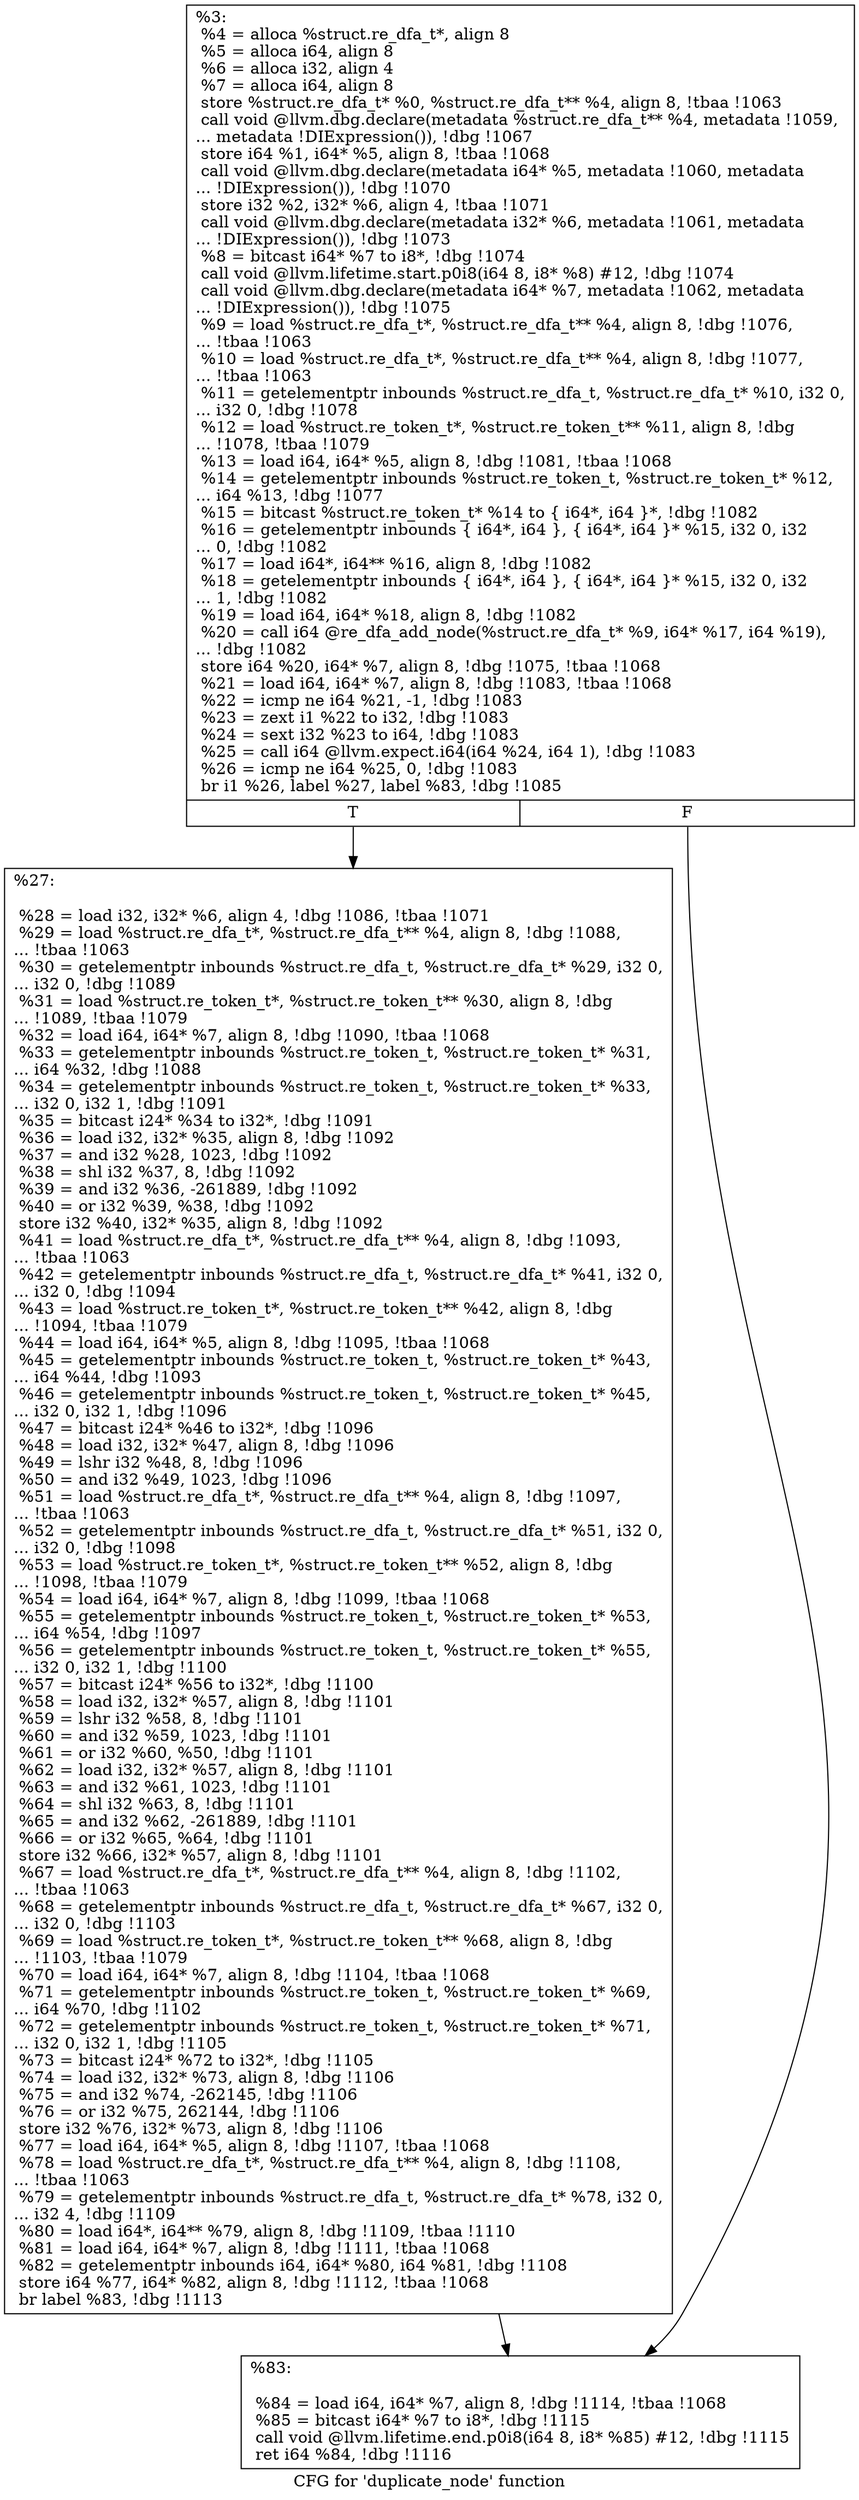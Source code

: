 digraph "CFG for 'duplicate_node' function" {
	label="CFG for 'duplicate_node' function";

	Node0xb97a50 [shape=record,label="{%3:\l  %4 = alloca %struct.re_dfa_t*, align 8\l  %5 = alloca i64, align 8\l  %6 = alloca i32, align 4\l  %7 = alloca i64, align 8\l  store %struct.re_dfa_t* %0, %struct.re_dfa_t** %4, align 8, !tbaa !1063\l  call void @llvm.dbg.declare(metadata %struct.re_dfa_t** %4, metadata !1059,\l... metadata !DIExpression()), !dbg !1067\l  store i64 %1, i64* %5, align 8, !tbaa !1068\l  call void @llvm.dbg.declare(metadata i64* %5, metadata !1060, metadata\l... !DIExpression()), !dbg !1070\l  store i32 %2, i32* %6, align 4, !tbaa !1071\l  call void @llvm.dbg.declare(metadata i32* %6, metadata !1061, metadata\l... !DIExpression()), !dbg !1073\l  %8 = bitcast i64* %7 to i8*, !dbg !1074\l  call void @llvm.lifetime.start.p0i8(i64 8, i8* %8) #12, !dbg !1074\l  call void @llvm.dbg.declare(metadata i64* %7, metadata !1062, metadata\l... !DIExpression()), !dbg !1075\l  %9 = load %struct.re_dfa_t*, %struct.re_dfa_t** %4, align 8, !dbg !1076,\l... !tbaa !1063\l  %10 = load %struct.re_dfa_t*, %struct.re_dfa_t** %4, align 8, !dbg !1077,\l... !tbaa !1063\l  %11 = getelementptr inbounds %struct.re_dfa_t, %struct.re_dfa_t* %10, i32 0,\l... i32 0, !dbg !1078\l  %12 = load %struct.re_token_t*, %struct.re_token_t** %11, align 8, !dbg\l... !1078, !tbaa !1079\l  %13 = load i64, i64* %5, align 8, !dbg !1081, !tbaa !1068\l  %14 = getelementptr inbounds %struct.re_token_t, %struct.re_token_t* %12,\l... i64 %13, !dbg !1077\l  %15 = bitcast %struct.re_token_t* %14 to \{ i64*, i64 \}*, !dbg !1082\l  %16 = getelementptr inbounds \{ i64*, i64 \}, \{ i64*, i64 \}* %15, i32 0, i32\l... 0, !dbg !1082\l  %17 = load i64*, i64** %16, align 8, !dbg !1082\l  %18 = getelementptr inbounds \{ i64*, i64 \}, \{ i64*, i64 \}* %15, i32 0, i32\l... 1, !dbg !1082\l  %19 = load i64, i64* %18, align 8, !dbg !1082\l  %20 = call i64 @re_dfa_add_node(%struct.re_dfa_t* %9, i64* %17, i64 %19),\l... !dbg !1082\l  store i64 %20, i64* %7, align 8, !dbg !1075, !tbaa !1068\l  %21 = load i64, i64* %7, align 8, !dbg !1083, !tbaa !1068\l  %22 = icmp ne i64 %21, -1, !dbg !1083\l  %23 = zext i1 %22 to i32, !dbg !1083\l  %24 = sext i32 %23 to i64, !dbg !1083\l  %25 = call i64 @llvm.expect.i64(i64 %24, i64 1), !dbg !1083\l  %26 = icmp ne i64 %25, 0, !dbg !1083\l  br i1 %26, label %27, label %83, !dbg !1085\l|{<s0>T|<s1>F}}"];
	Node0xb97a50:s0 -> Node0xb99930;
	Node0xb97a50:s1 -> Node0xb99980;
	Node0xb99930 [shape=record,label="{%27:\l\l  %28 = load i32, i32* %6, align 4, !dbg !1086, !tbaa !1071\l  %29 = load %struct.re_dfa_t*, %struct.re_dfa_t** %4, align 8, !dbg !1088,\l... !tbaa !1063\l  %30 = getelementptr inbounds %struct.re_dfa_t, %struct.re_dfa_t* %29, i32 0,\l... i32 0, !dbg !1089\l  %31 = load %struct.re_token_t*, %struct.re_token_t** %30, align 8, !dbg\l... !1089, !tbaa !1079\l  %32 = load i64, i64* %7, align 8, !dbg !1090, !tbaa !1068\l  %33 = getelementptr inbounds %struct.re_token_t, %struct.re_token_t* %31,\l... i64 %32, !dbg !1088\l  %34 = getelementptr inbounds %struct.re_token_t, %struct.re_token_t* %33,\l... i32 0, i32 1, !dbg !1091\l  %35 = bitcast i24* %34 to i32*, !dbg !1091\l  %36 = load i32, i32* %35, align 8, !dbg !1092\l  %37 = and i32 %28, 1023, !dbg !1092\l  %38 = shl i32 %37, 8, !dbg !1092\l  %39 = and i32 %36, -261889, !dbg !1092\l  %40 = or i32 %39, %38, !dbg !1092\l  store i32 %40, i32* %35, align 8, !dbg !1092\l  %41 = load %struct.re_dfa_t*, %struct.re_dfa_t** %4, align 8, !dbg !1093,\l... !tbaa !1063\l  %42 = getelementptr inbounds %struct.re_dfa_t, %struct.re_dfa_t* %41, i32 0,\l... i32 0, !dbg !1094\l  %43 = load %struct.re_token_t*, %struct.re_token_t** %42, align 8, !dbg\l... !1094, !tbaa !1079\l  %44 = load i64, i64* %5, align 8, !dbg !1095, !tbaa !1068\l  %45 = getelementptr inbounds %struct.re_token_t, %struct.re_token_t* %43,\l... i64 %44, !dbg !1093\l  %46 = getelementptr inbounds %struct.re_token_t, %struct.re_token_t* %45,\l... i32 0, i32 1, !dbg !1096\l  %47 = bitcast i24* %46 to i32*, !dbg !1096\l  %48 = load i32, i32* %47, align 8, !dbg !1096\l  %49 = lshr i32 %48, 8, !dbg !1096\l  %50 = and i32 %49, 1023, !dbg !1096\l  %51 = load %struct.re_dfa_t*, %struct.re_dfa_t** %4, align 8, !dbg !1097,\l... !tbaa !1063\l  %52 = getelementptr inbounds %struct.re_dfa_t, %struct.re_dfa_t* %51, i32 0,\l... i32 0, !dbg !1098\l  %53 = load %struct.re_token_t*, %struct.re_token_t** %52, align 8, !dbg\l... !1098, !tbaa !1079\l  %54 = load i64, i64* %7, align 8, !dbg !1099, !tbaa !1068\l  %55 = getelementptr inbounds %struct.re_token_t, %struct.re_token_t* %53,\l... i64 %54, !dbg !1097\l  %56 = getelementptr inbounds %struct.re_token_t, %struct.re_token_t* %55,\l... i32 0, i32 1, !dbg !1100\l  %57 = bitcast i24* %56 to i32*, !dbg !1100\l  %58 = load i32, i32* %57, align 8, !dbg !1101\l  %59 = lshr i32 %58, 8, !dbg !1101\l  %60 = and i32 %59, 1023, !dbg !1101\l  %61 = or i32 %60, %50, !dbg !1101\l  %62 = load i32, i32* %57, align 8, !dbg !1101\l  %63 = and i32 %61, 1023, !dbg !1101\l  %64 = shl i32 %63, 8, !dbg !1101\l  %65 = and i32 %62, -261889, !dbg !1101\l  %66 = or i32 %65, %64, !dbg !1101\l  store i32 %66, i32* %57, align 8, !dbg !1101\l  %67 = load %struct.re_dfa_t*, %struct.re_dfa_t** %4, align 8, !dbg !1102,\l... !tbaa !1063\l  %68 = getelementptr inbounds %struct.re_dfa_t, %struct.re_dfa_t* %67, i32 0,\l... i32 0, !dbg !1103\l  %69 = load %struct.re_token_t*, %struct.re_token_t** %68, align 8, !dbg\l... !1103, !tbaa !1079\l  %70 = load i64, i64* %7, align 8, !dbg !1104, !tbaa !1068\l  %71 = getelementptr inbounds %struct.re_token_t, %struct.re_token_t* %69,\l... i64 %70, !dbg !1102\l  %72 = getelementptr inbounds %struct.re_token_t, %struct.re_token_t* %71,\l... i32 0, i32 1, !dbg !1105\l  %73 = bitcast i24* %72 to i32*, !dbg !1105\l  %74 = load i32, i32* %73, align 8, !dbg !1106\l  %75 = and i32 %74, -262145, !dbg !1106\l  %76 = or i32 %75, 262144, !dbg !1106\l  store i32 %76, i32* %73, align 8, !dbg !1106\l  %77 = load i64, i64* %5, align 8, !dbg !1107, !tbaa !1068\l  %78 = load %struct.re_dfa_t*, %struct.re_dfa_t** %4, align 8, !dbg !1108,\l... !tbaa !1063\l  %79 = getelementptr inbounds %struct.re_dfa_t, %struct.re_dfa_t* %78, i32 0,\l... i32 4, !dbg !1109\l  %80 = load i64*, i64** %79, align 8, !dbg !1109, !tbaa !1110\l  %81 = load i64, i64* %7, align 8, !dbg !1111, !tbaa !1068\l  %82 = getelementptr inbounds i64, i64* %80, i64 %81, !dbg !1108\l  store i64 %77, i64* %82, align 8, !dbg !1112, !tbaa !1068\l  br label %83, !dbg !1113\l}"];
	Node0xb99930 -> Node0xb99980;
	Node0xb99980 [shape=record,label="{%83:\l\l  %84 = load i64, i64* %7, align 8, !dbg !1114, !tbaa !1068\l  %85 = bitcast i64* %7 to i8*, !dbg !1115\l  call void @llvm.lifetime.end.p0i8(i64 8, i8* %85) #12, !dbg !1115\l  ret i64 %84, !dbg !1116\l}"];
}
